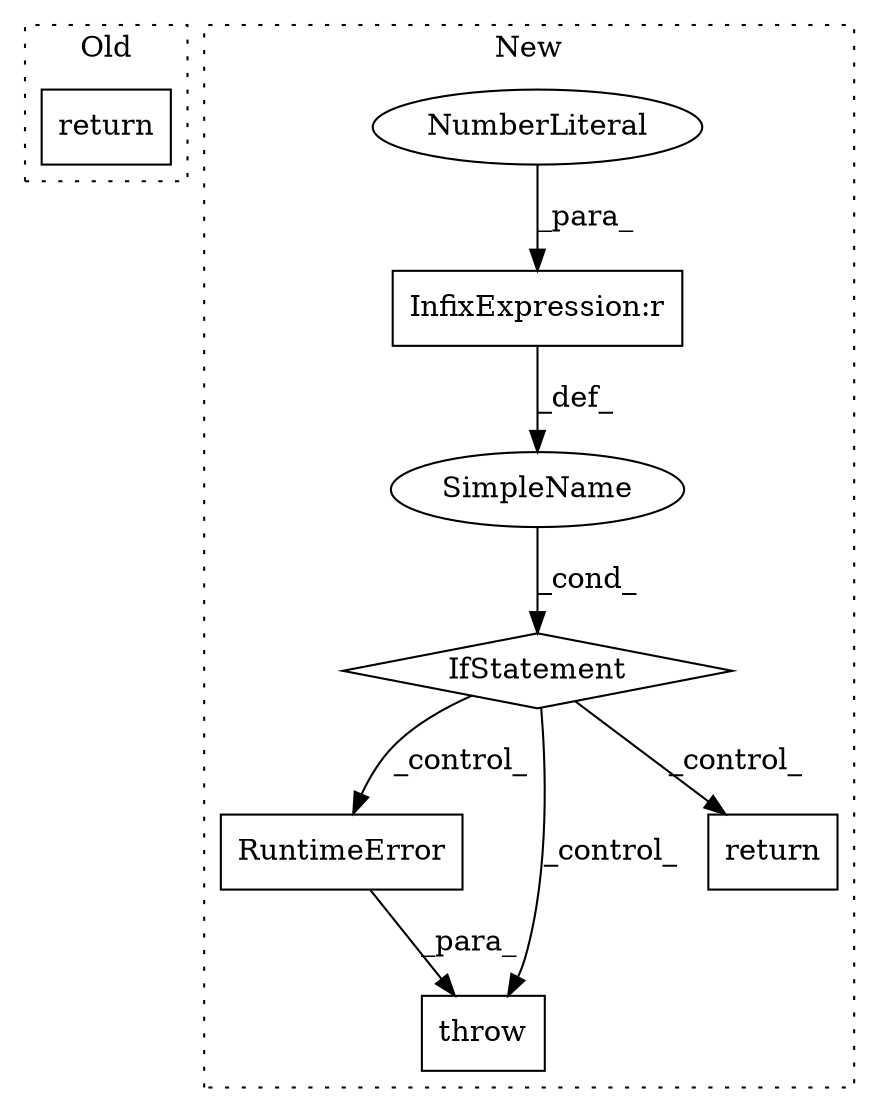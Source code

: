 digraph G {
subgraph cluster0 {
1 [label="return" a="41" s="4423" l="7" shape="box"];
label = "Old";
style="dotted";
}
subgraph cluster1 {
2 [label="RuntimeError" a="32" s="3181,3252" l="13,1" shape="box"];
3 [label="throw" a="53" s="3175" l="6" shape="box"];
4 [label="IfStatement" a="25" s="2539,2562" l="4,2" shape="diamond"];
5 [label="SimpleName" a="42" s="" l="" shape="ellipse"];
6 [label="InfixExpression:r" a="27" s="2557" l="4" shape="box"];
7 [label="return" a="41" s="3101" l="7" shape="box"];
8 [label="NumberLiteral" a="34" s="2561" l="1" shape="ellipse"];
label = "New";
style="dotted";
}
2 -> 3 [label="_para_"];
4 -> 3 [label="_control_"];
4 -> 7 [label="_control_"];
4 -> 2 [label="_control_"];
5 -> 4 [label="_cond_"];
6 -> 5 [label="_def_"];
8 -> 6 [label="_para_"];
}